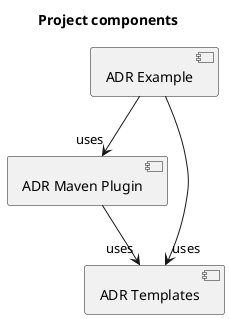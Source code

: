 @startuml

title Project components

[ADR Maven Plugin] as MAP
[ADR Templates] as AT
[ADR Example] as AE

MAP --> "uses" AT
AE --> "uses" AT
AE --> "uses" MAP

@enduml